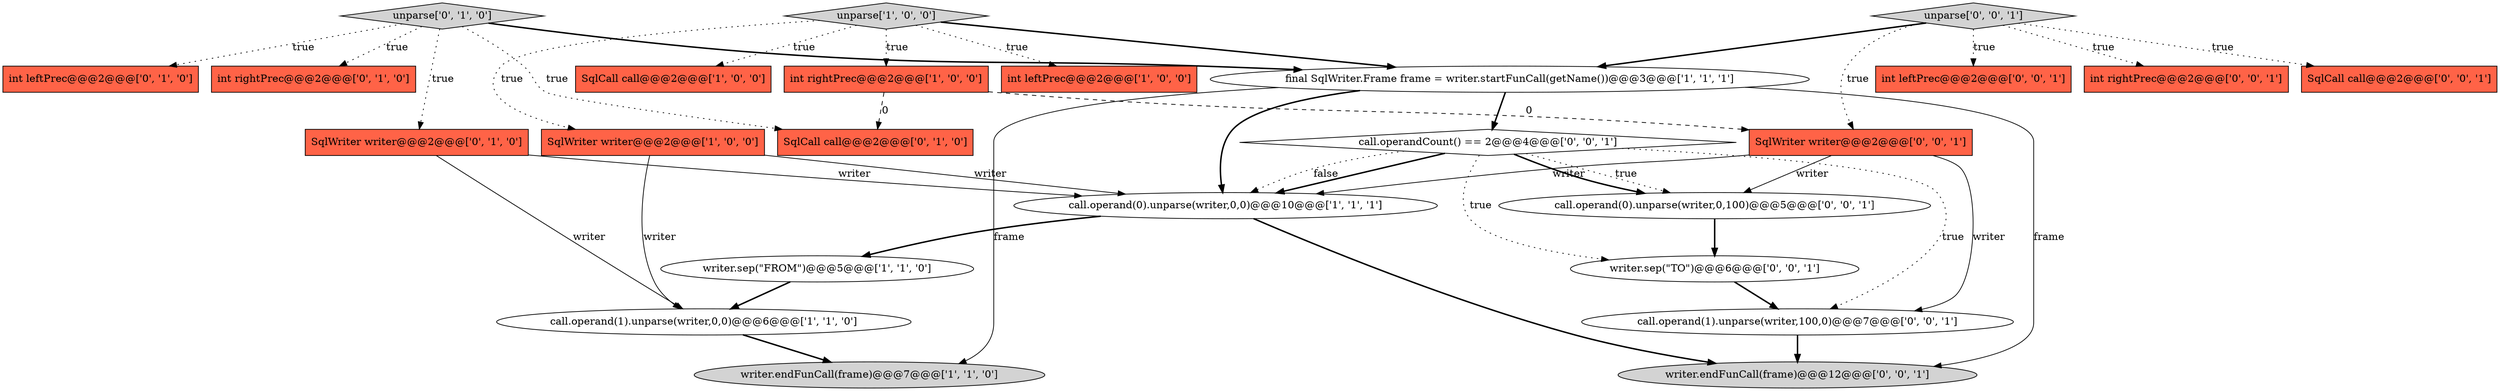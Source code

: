 digraph {
4 [style = filled, label = "writer.sep(\"FROM\")@@@5@@@['1', '1', '0']", fillcolor = white, shape = ellipse image = "AAA0AAABBB1BBB"];
7 [style = filled, label = "writer.endFunCall(frame)@@@7@@@['1', '1', '0']", fillcolor = lightgray, shape = ellipse image = "AAA0AAABBB1BBB"];
22 [style = filled, label = "writer.endFunCall(frame)@@@12@@@['0', '0', '1']", fillcolor = lightgray, shape = ellipse image = "AAA0AAABBB3BBB"];
23 [style = filled, label = "unparse['0', '0', '1']", fillcolor = lightgray, shape = diamond image = "AAA0AAABBB3BBB"];
21 [style = filled, label = "SqlWriter writer@@@2@@@['0', '0', '1']", fillcolor = tomato, shape = box image = "AAA0AAABBB3BBB"];
0 [style = filled, label = "SqlWriter writer@@@2@@@['1', '0', '0']", fillcolor = tomato, shape = box image = "AAA0AAABBB1BBB"];
11 [style = filled, label = "int leftPrec@@@2@@@['0', '1', '0']", fillcolor = tomato, shape = box image = "AAA0AAABBB2BBB"];
2 [style = filled, label = "call.operand(1).unparse(writer,0,0)@@@6@@@['1', '1', '0']", fillcolor = white, shape = ellipse image = "AAA0AAABBB1BBB"];
24 [style = filled, label = "call.operand(1).unparse(writer,100,0)@@@7@@@['0', '0', '1']", fillcolor = white, shape = ellipse image = "AAA0AAABBB3BBB"];
13 [style = filled, label = "int rightPrec@@@2@@@['0', '1', '0']", fillcolor = tomato, shape = box image = "AAA0AAABBB2BBB"];
20 [style = filled, label = "int leftPrec@@@2@@@['0', '0', '1']", fillcolor = tomato, shape = box image = "AAA0AAABBB3BBB"];
8 [style = filled, label = "int rightPrec@@@2@@@['1', '0', '0']", fillcolor = tomato, shape = box image = "AAA1AAABBB1BBB"];
10 [style = filled, label = "SqlWriter writer@@@2@@@['0', '1', '0']", fillcolor = tomato, shape = box image = "AAA0AAABBB2BBB"];
3 [style = filled, label = "SqlCall call@@@2@@@['1', '0', '0']", fillcolor = tomato, shape = box image = "AAA0AAABBB1BBB"];
12 [style = filled, label = "unparse['0', '1', '0']", fillcolor = lightgray, shape = diamond image = "AAA0AAABBB2BBB"];
15 [style = filled, label = "int rightPrec@@@2@@@['0', '0', '1']", fillcolor = tomato, shape = box image = "AAA0AAABBB3BBB"];
1 [style = filled, label = "call.operand(0).unparse(writer,0,0)@@@10@@@['1', '1', '1']", fillcolor = white, shape = ellipse image = "AAA0AAABBB1BBB"];
16 [style = filled, label = "call.operand(0).unparse(writer,0,100)@@@5@@@['0', '0', '1']", fillcolor = white, shape = ellipse image = "AAA0AAABBB3BBB"];
5 [style = filled, label = "int leftPrec@@@2@@@['1', '0', '0']", fillcolor = tomato, shape = box image = "AAA0AAABBB1BBB"];
18 [style = filled, label = "SqlCall call@@@2@@@['0', '0', '1']", fillcolor = tomato, shape = box image = "AAA0AAABBB3BBB"];
19 [style = filled, label = "writer.sep(\"TO\")@@@6@@@['0', '0', '1']", fillcolor = white, shape = ellipse image = "AAA0AAABBB3BBB"];
9 [style = filled, label = "unparse['1', '0', '0']", fillcolor = lightgray, shape = diamond image = "AAA0AAABBB1BBB"];
6 [style = filled, label = "final SqlWriter.Frame frame = writer.startFunCall(getName())@@@3@@@['1', '1', '1']", fillcolor = white, shape = ellipse image = "AAA0AAABBB1BBB"];
17 [style = filled, label = "call.operandCount() == 2@@@4@@@['0', '0', '1']", fillcolor = white, shape = diamond image = "AAA0AAABBB3BBB"];
14 [style = filled, label = "SqlCall call@@@2@@@['0', '1', '0']", fillcolor = tomato, shape = box image = "AAA1AAABBB2BBB"];
6->17 [style = bold, label=""];
0->1 [style = solid, label="writer"];
1->4 [style = bold, label=""];
6->7 [style = solid, label="frame"];
9->0 [style = dotted, label="true"];
17->1 [style = bold, label=""];
17->24 [style = dotted, label="true"];
10->1 [style = solid, label="writer"];
23->21 [style = dotted, label="true"];
4->2 [style = bold, label=""];
8->14 [style = dashed, label="0"];
8->21 [style = dashed, label="0"];
16->19 [style = bold, label=""];
12->6 [style = bold, label=""];
24->22 [style = bold, label=""];
21->24 [style = solid, label="writer"];
9->6 [style = bold, label=""];
19->24 [style = bold, label=""];
1->22 [style = bold, label=""];
9->8 [style = dotted, label="true"];
12->11 [style = dotted, label="true"];
17->16 [style = dotted, label="true"];
21->16 [style = solid, label="writer"];
6->1 [style = bold, label=""];
12->14 [style = dotted, label="true"];
23->20 [style = dotted, label="true"];
9->5 [style = dotted, label="true"];
12->13 [style = dotted, label="true"];
23->18 [style = dotted, label="true"];
12->10 [style = dotted, label="true"];
23->6 [style = bold, label=""];
10->2 [style = solid, label="writer"];
17->19 [style = dotted, label="true"];
17->1 [style = dotted, label="false"];
21->1 [style = solid, label="writer"];
23->15 [style = dotted, label="true"];
2->7 [style = bold, label=""];
6->22 [style = solid, label="frame"];
9->3 [style = dotted, label="true"];
17->16 [style = bold, label=""];
0->2 [style = solid, label="writer"];
}

